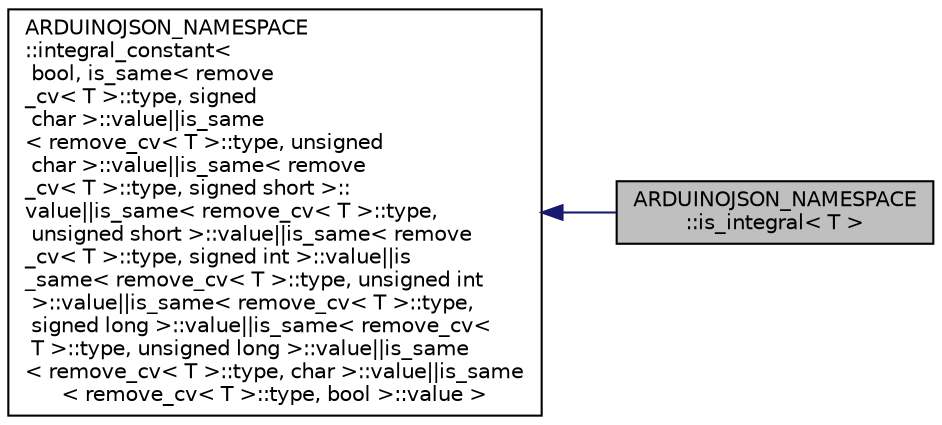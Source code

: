 digraph "ARDUINOJSON_NAMESPACE::is_integral&lt; T &gt;"
{
 // LATEX_PDF_SIZE
  edge [fontname="Helvetica",fontsize="10",labelfontname="Helvetica",labelfontsize="10"];
  node [fontname="Helvetica",fontsize="10",shape=record];
  rankdir="LR";
  Node1 [label="ARDUINOJSON_NAMESPACE\l::is_integral\< T \>",height=0.2,width=0.4,color="black", fillcolor="grey75", style="filled", fontcolor="black",tooltip=" "];
  Node2 -> Node1 [dir="back",color="midnightblue",fontsize="10",style="solid",fontname="Helvetica"];
  Node2 [label="ARDUINOJSON_NAMESPACE\l::integral_constant\<\l bool, is_same\< remove\l_cv\< T \>::type, signed\l char \>::value\|\|is_same\l\< remove_cv\< T \>::type, unsigned\l char \>::value\|\|is_same\< remove\l_cv\< T \>::type, signed short \>::\lvalue\|\|is_same\< remove_cv\< T \>::type,\l unsigned short \>::value\|\|is_same\< remove\l_cv\< T \>::type, signed int \>::value\|\|is\l_same\< remove_cv\< T \>::type, unsigned int\l \>::value\|\|is_same\< remove_cv\< T \>::type,\l signed long \>::value\|\|is_same\< remove_cv\<\l T \>::type, unsigned long \>::value\|\|is_same\l\< remove_cv\< T \>::type, char \>::value\|\|is_same\l\< remove_cv\< T \>::type, bool \>::value \>",height=0.2,width=0.4,color="black", fillcolor="white", style="filled",URL="$structARDUINOJSON__NAMESPACE_1_1integral__constant.html",tooltip=" "];
}
